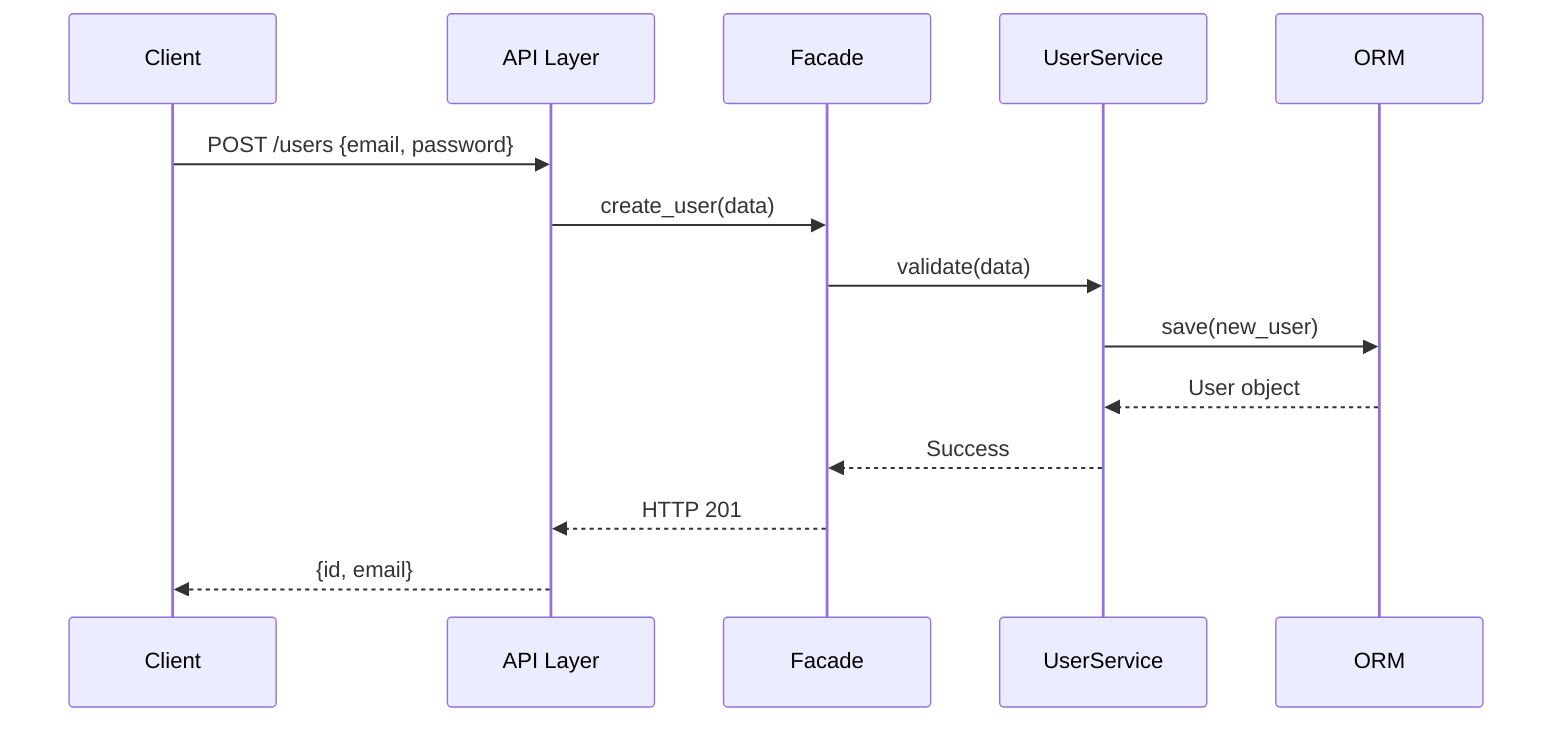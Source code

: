 sequenceDiagram
    participant Client
    participant API as API Layer
    participant Facade
    participant Service as UserService
    participant ORM

    Client->>API: POST /users {email, password}
    API->>Facade: create_user(data)
    Facade->>Service: validate(data)
    Service->>ORM: save(new_user)
    ORM-->>Service: User object
    Service-->>Facade: Success
    Facade-->>API: HTTP 201
    API-->>Client: {id, email}